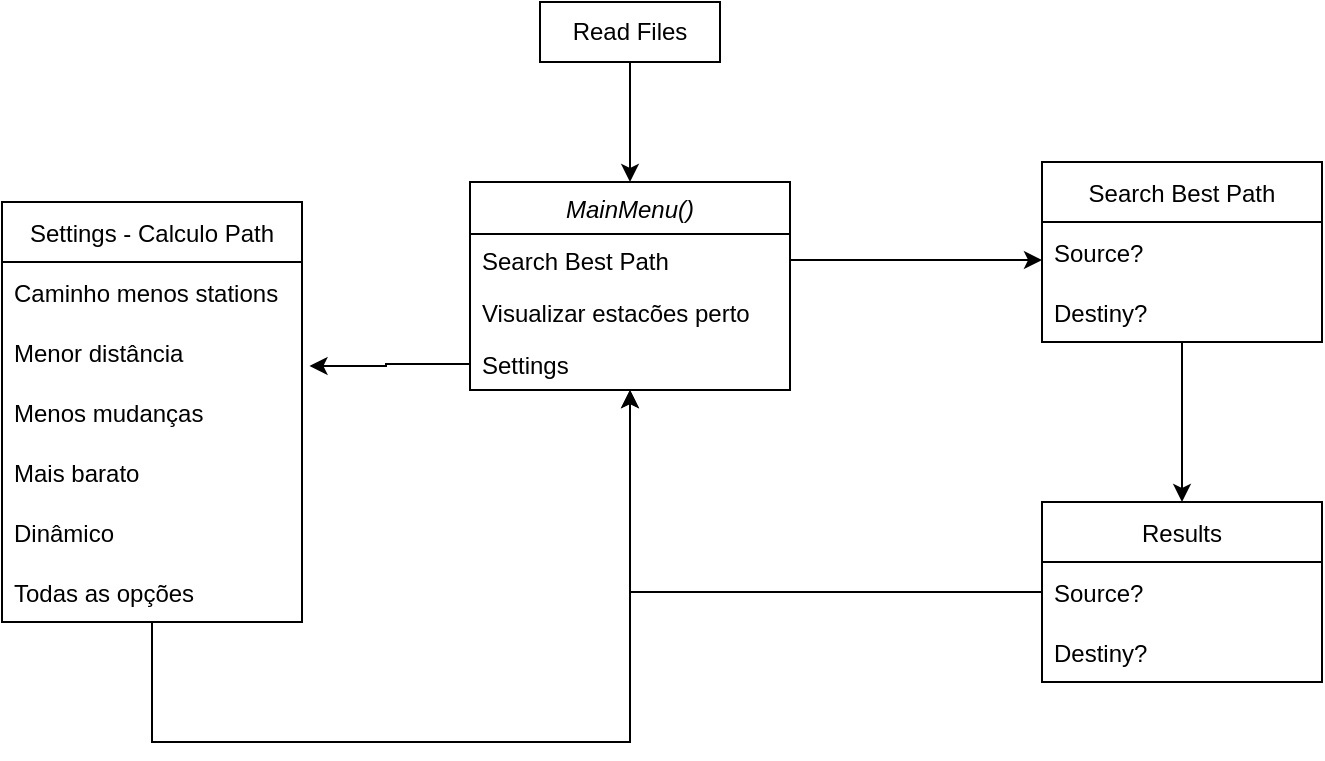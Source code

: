 <mxfile version="16.2.6" type="device"><diagram id="C5RBs43oDa-KdzZeNtuy" name="Page-1"><mxGraphModel dx="1231" dy="588" grid="1" gridSize="10" guides="1" tooltips="1" connect="1" arrows="1" fold="1" page="1" pageScale="1" pageWidth="827" pageHeight="1169" math="0" shadow="0"><root><mxCell id="WIyWlLk6GJQsqaUBKTNV-0"/><mxCell id="WIyWlLk6GJQsqaUBKTNV-1" parent="WIyWlLk6GJQsqaUBKTNV-0"/><mxCell id="zkfFHV4jXpPFQw0GAbJ--0" value="MainMenu()" style="swimlane;fontStyle=2;align=center;verticalAlign=top;childLayout=stackLayout;horizontal=1;startSize=26;horizontalStack=0;resizeParent=1;resizeLast=0;collapsible=1;marginBottom=0;rounded=0;shadow=0;strokeWidth=1;" parent="WIyWlLk6GJQsqaUBKTNV-1" vertex="1"><mxGeometry x="334" y="300" width="160" height="104" as="geometry"><mxRectangle x="230" y="140" width="160" height="26" as="alternateBounds"/></mxGeometry></mxCell><mxCell id="zkfFHV4jXpPFQw0GAbJ--1" value="Search Best Path&#10;" style="text;align=left;verticalAlign=top;spacingLeft=4;spacingRight=4;overflow=hidden;rotatable=0;points=[[0,0.5],[1,0.5]];portConstraint=eastwest;" parent="zkfFHV4jXpPFQw0GAbJ--0" vertex="1"><mxGeometry y="26" width="160" height="26" as="geometry"/></mxCell><mxCell id="ndz-2mSXnSkZZtGi4qdq-12" value="Visualizar estacões perto" style="text;align=left;verticalAlign=top;spacingLeft=4;spacingRight=4;overflow=hidden;rotatable=0;points=[[0,0.5],[1,0.5]];portConstraint=eastwest;rounded=0;shadow=0;html=0;" vertex="1" parent="zkfFHV4jXpPFQw0GAbJ--0"><mxGeometry y="52" width="160" height="26" as="geometry"/></mxCell><mxCell id="zkfFHV4jXpPFQw0GAbJ--2" value="Settings" style="text;align=left;verticalAlign=top;spacingLeft=4;spacingRight=4;overflow=hidden;rotatable=0;points=[[0,0.5],[1,0.5]];portConstraint=eastwest;rounded=0;shadow=0;html=0;" parent="zkfFHV4jXpPFQw0GAbJ--0" vertex="1"><mxGeometry y="78" width="160" height="26" as="geometry"/></mxCell><mxCell id="ndz-2mSXnSkZZtGi4qdq-1" style="edgeStyle=orthogonalEdgeStyle;rounded=0;orthogonalLoop=1;jettySize=auto;html=1;" edge="1" parent="WIyWlLk6GJQsqaUBKTNV-1" source="ndz-2mSXnSkZZtGi4qdq-0" target="zkfFHV4jXpPFQw0GAbJ--0"><mxGeometry relative="1" as="geometry"/></mxCell><mxCell id="ndz-2mSXnSkZZtGi4qdq-0" value="Read Files" style="rounded=0;whiteSpace=wrap;html=1;" vertex="1" parent="WIyWlLk6GJQsqaUBKTNV-1"><mxGeometry x="369" y="210" width="90" height="30" as="geometry"/></mxCell><mxCell id="ndz-2mSXnSkZZtGi4qdq-2" style="edgeStyle=orthogonalEdgeStyle;rounded=0;orthogonalLoop=1;jettySize=auto;html=1;" edge="1" parent="WIyWlLk6GJQsqaUBKTNV-1" source="zkfFHV4jXpPFQw0GAbJ--1"><mxGeometry relative="1" as="geometry"><mxPoint x="620.0" y="339" as="targetPoint"/></mxGeometry></mxCell><mxCell id="ndz-2mSXnSkZZtGi4qdq-23" style="edgeStyle=orthogonalEdgeStyle;rounded=0;orthogonalLoop=1;jettySize=auto;html=1;" edge="1" parent="WIyWlLk6GJQsqaUBKTNV-1" source="ndz-2mSXnSkZZtGi4qdq-4" target="zkfFHV4jXpPFQw0GAbJ--0"><mxGeometry relative="1" as="geometry"><Array as="points"><mxPoint x="175" y="580"/><mxPoint x="414" y="580"/></Array></mxGeometry></mxCell><mxCell id="ndz-2mSXnSkZZtGi4qdq-4" value="Settings - Calculo Path" style="swimlane;fontStyle=0;childLayout=stackLayout;horizontal=1;startSize=30;horizontalStack=0;resizeParent=1;resizeParentMax=0;resizeLast=0;collapsible=1;marginBottom=0;" vertex="1" parent="WIyWlLk6GJQsqaUBKTNV-1"><mxGeometry x="100" y="310" width="150" height="210" as="geometry"/></mxCell><mxCell id="ndz-2mSXnSkZZtGi4qdq-5" value="Caminho menos stations" style="text;strokeColor=none;fillColor=none;align=left;verticalAlign=middle;spacingLeft=4;spacingRight=4;overflow=hidden;points=[[0,0.5],[1,0.5]];portConstraint=eastwest;rotatable=0;" vertex="1" parent="ndz-2mSXnSkZZtGi4qdq-4"><mxGeometry y="30" width="150" height="30" as="geometry"/></mxCell><mxCell id="ndz-2mSXnSkZZtGi4qdq-6" value="Menor distância" style="text;strokeColor=none;fillColor=none;align=left;verticalAlign=middle;spacingLeft=4;spacingRight=4;overflow=hidden;points=[[0,0.5],[1,0.5]];portConstraint=eastwest;rotatable=0;" vertex="1" parent="ndz-2mSXnSkZZtGi4qdq-4"><mxGeometry y="60" width="150" height="30" as="geometry"/></mxCell><mxCell id="ndz-2mSXnSkZZtGi4qdq-7" value="Menos mudanças" style="text;strokeColor=none;fillColor=none;align=left;verticalAlign=middle;spacingLeft=4;spacingRight=4;overflow=hidden;points=[[0,0.5],[1,0.5]];portConstraint=eastwest;rotatable=0;" vertex="1" parent="ndz-2mSXnSkZZtGi4qdq-4"><mxGeometry y="90" width="150" height="30" as="geometry"/></mxCell><mxCell id="ndz-2mSXnSkZZtGi4qdq-15" value="Mais barato" style="text;strokeColor=none;fillColor=none;align=left;verticalAlign=middle;spacingLeft=4;spacingRight=4;overflow=hidden;points=[[0,0.5],[1,0.5]];portConstraint=eastwest;rotatable=0;" vertex="1" parent="ndz-2mSXnSkZZtGi4qdq-4"><mxGeometry y="120" width="150" height="30" as="geometry"/></mxCell><mxCell id="ndz-2mSXnSkZZtGi4qdq-16" value="Dinâmico" style="text;strokeColor=none;fillColor=none;align=left;verticalAlign=middle;spacingLeft=4;spacingRight=4;overflow=hidden;points=[[0,0.5],[1,0.5]];portConstraint=eastwest;rotatable=0;" vertex="1" parent="ndz-2mSXnSkZZtGi4qdq-4"><mxGeometry y="150" width="150" height="30" as="geometry"/></mxCell><mxCell id="ndz-2mSXnSkZZtGi4qdq-17" value="Todas as opções" style="text;strokeColor=none;fillColor=none;align=left;verticalAlign=middle;spacingLeft=4;spacingRight=4;overflow=hidden;points=[[0,0.5],[1,0.5]];portConstraint=eastwest;rotatable=0;" vertex="1" parent="ndz-2mSXnSkZZtGi4qdq-4"><mxGeometry y="180" width="150" height="30" as="geometry"/></mxCell><mxCell id="ndz-2mSXnSkZZtGi4qdq-21" value="" style="edgeStyle=orthogonalEdgeStyle;rounded=0;orthogonalLoop=1;jettySize=auto;html=1;" edge="1" parent="WIyWlLk6GJQsqaUBKTNV-1" source="ndz-2mSXnSkZZtGi4qdq-8" target="ndz-2mSXnSkZZtGi4qdq-18"><mxGeometry relative="1" as="geometry"/></mxCell><mxCell id="ndz-2mSXnSkZZtGi4qdq-8" value="Search Best Path" style="swimlane;fontStyle=0;childLayout=stackLayout;horizontal=1;startSize=30;horizontalStack=0;resizeParent=1;resizeParentMax=0;resizeLast=0;collapsible=1;marginBottom=0;" vertex="1" parent="WIyWlLk6GJQsqaUBKTNV-1"><mxGeometry x="620" y="290" width="140" height="90" as="geometry"/></mxCell><mxCell id="ndz-2mSXnSkZZtGi4qdq-9" value="Source?" style="text;strokeColor=none;fillColor=none;align=left;verticalAlign=middle;spacingLeft=4;spacingRight=4;overflow=hidden;points=[[0,0.5],[1,0.5]];portConstraint=eastwest;rotatable=0;" vertex="1" parent="ndz-2mSXnSkZZtGi4qdq-8"><mxGeometry y="30" width="140" height="30" as="geometry"/></mxCell><mxCell id="ndz-2mSXnSkZZtGi4qdq-10" value="Destiny?" style="text;strokeColor=none;fillColor=none;align=left;verticalAlign=middle;spacingLeft=4;spacingRight=4;overflow=hidden;points=[[0,0.5],[1,0.5]];portConstraint=eastwest;rotatable=0;" vertex="1" parent="ndz-2mSXnSkZZtGi4qdq-8"><mxGeometry y="60" width="140" height="30" as="geometry"/></mxCell><mxCell id="ndz-2mSXnSkZZtGi4qdq-14" style="edgeStyle=orthogonalEdgeStyle;rounded=0;orthogonalLoop=1;jettySize=auto;html=1;entryX=1.025;entryY=0.733;entryDx=0;entryDy=0;entryPerimeter=0;" edge="1" parent="WIyWlLk6GJQsqaUBKTNV-1" source="zkfFHV4jXpPFQw0GAbJ--2" target="ndz-2mSXnSkZZtGi4qdq-6"><mxGeometry relative="1" as="geometry"/></mxCell><mxCell id="ndz-2mSXnSkZZtGi4qdq-22" style="edgeStyle=orthogonalEdgeStyle;rounded=0;orthogonalLoop=1;jettySize=auto;html=1;" edge="1" parent="WIyWlLk6GJQsqaUBKTNV-1" source="ndz-2mSXnSkZZtGi4qdq-18" target="zkfFHV4jXpPFQw0GAbJ--0"><mxGeometry relative="1" as="geometry"/></mxCell><mxCell id="ndz-2mSXnSkZZtGi4qdq-18" value="Results" style="swimlane;fontStyle=0;childLayout=stackLayout;horizontal=1;startSize=30;horizontalStack=0;resizeParent=1;resizeParentMax=0;resizeLast=0;collapsible=1;marginBottom=0;" vertex="1" parent="WIyWlLk6GJQsqaUBKTNV-1"><mxGeometry x="620" y="460" width="140" height="90" as="geometry"/></mxCell><mxCell id="ndz-2mSXnSkZZtGi4qdq-19" value="Source?" style="text;strokeColor=none;fillColor=none;align=left;verticalAlign=middle;spacingLeft=4;spacingRight=4;overflow=hidden;points=[[0,0.5],[1,0.5]];portConstraint=eastwest;rotatable=0;" vertex="1" parent="ndz-2mSXnSkZZtGi4qdq-18"><mxGeometry y="30" width="140" height="30" as="geometry"/></mxCell><mxCell id="ndz-2mSXnSkZZtGi4qdq-20" value="Destiny?" style="text;strokeColor=none;fillColor=none;align=left;verticalAlign=middle;spacingLeft=4;spacingRight=4;overflow=hidden;points=[[0,0.5],[1,0.5]];portConstraint=eastwest;rotatable=0;" vertex="1" parent="ndz-2mSXnSkZZtGi4qdq-18"><mxGeometry y="60" width="140" height="30" as="geometry"/></mxCell></root></mxGraphModel></diagram></mxfile>